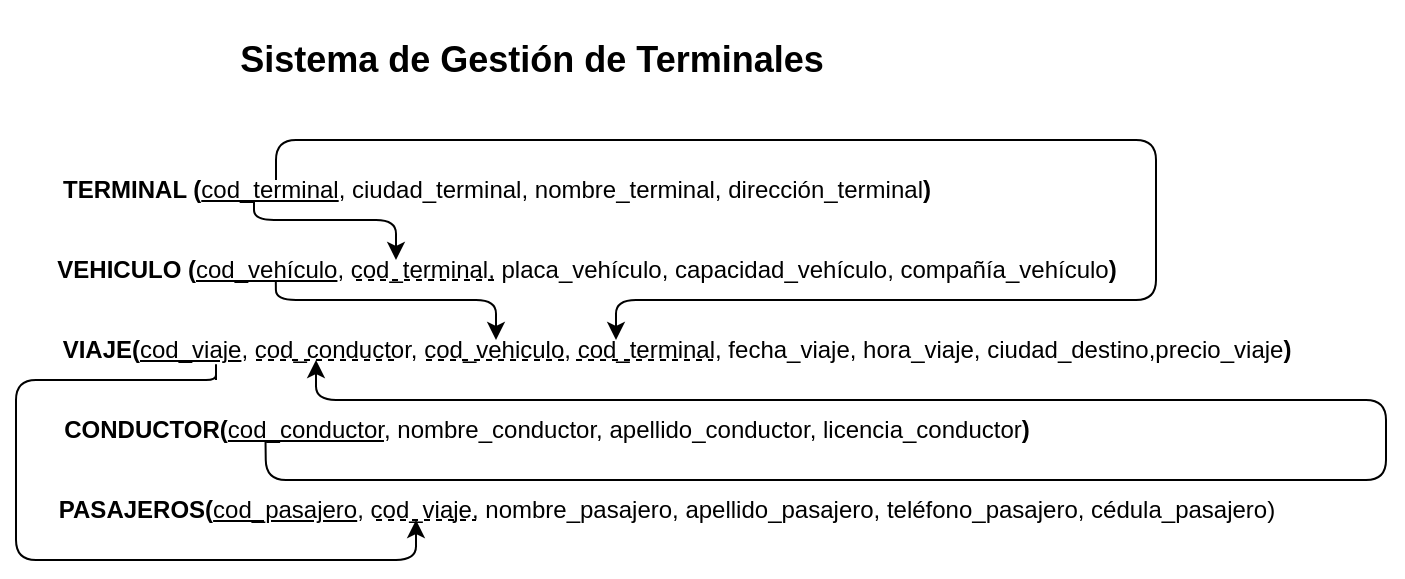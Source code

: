 <mxfile>
    <diagram id="9xawf11EgOydYplsZZsw" name="Page-1">
        <mxGraphModel dx="640" dy="414" grid="1" gridSize="10" guides="1" tooltips="1" connect="1" arrows="1" fold="1" page="1" pageScale="1" pageWidth="800" pageHeight="350" math="0" shadow="0">
            <root>
                <mxCell id="0"/>
                <mxCell id="1" parent="0"/>
                <mxCell id="3" value="&lt;b&gt;TERMINAL (&lt;/b&gt;&lt;u&gt;cod_terminal&lt;/u&gt;, ciudad_terminal, nombre_terminal, dirección_terminal&lt;b&gt;)&lt;/b&gt;" style="text;html=1;align=center;verticalAlign=middle;resizable=0;points=[];autosize=1;strokeColor=none;fillColor=none;" parent="1" vertex="1">
                    <mxGeometry x="40" y="120" width="460" height="30" as="geometry"/>
                </mxCell>
                <mxCell id="4" value="&lt;b&gt;VEHICULO (&lt;/b&gt;&lt;u&gt;cod_vehículo&lt;/u&gt;, cod_terminal, placa_vehículo, capacidad&lt;span style=&quot;color: rgb(0, 0, 0);&quot;&gt;_vehículo, compañ&lt;/span&gt;&lt;span style=&quot;color: rgb(0, 0, 0);&quot;&gt;í&lt;/span&gt;&lt;span style=&quot;color: rgb(0, 0, 0);&quot;&gt;a&lt;/span&gt;&lt;span style=&quot;color: rgb(0, 0, 0);&quot;&gt;_vehículo&lt;/span&gt;&lt;b&gt;)&lt;/b&gt;" style="text;html=1;align=center;verticalAlign=middle;resizable=0;points=[];autosize=1;strokeColor=none;fillColor=none;" parent="1" vertex="1">
                    <mxGeometry x="40" y="160" width="550" height="30" as="geometry"/>
                </mxCell>
                <mxCell id="5" value="&lt;b&gt;VIAJE(&lt;/b&gt;&lt;u&gt;cod_viaje&lt;/u&gt;, cod_conductor, cod_vehiculo, cod_terminal, fecha_viaje, hora_viaje, ciudad_destino,precio_viaje&lt;b&gt;)&lt;/b&gt;" style="text;html=1;align=center;verticalAlign=middle;resizable=0;points=[];autosize=1;strokeColor=none;fillColor=none;" parent="1" vertex="1">
                    <mxGeometry x="40" y="200" width="640" height="30" as="geometry"/>
                </mxCell>
                <mxCell id="6" value="&lt;b&gt;CONDUCTOR(&lt;/b&gt;&lt;u&gt;cod_conductor&lt;/u&gt;, nombre_conductor, apellido&lt;span style=&quot;color: rgb(0, 0, 0);&quot;&gt;_conductor&lt;/span&gt;, licencia_conductor&lt;b&gt;)&lt;/b&gt;" style="text;html=1;align=center;verticalAlign=middle;resizable=0;points=[];autosize=1;strokeColor=none;fillColor=none;" parent="1" vertex="1">
                    <mxGeometry x="40" y="240" width="510" height="30" as="geometry"/>
                </mxCell>
                <mxCell id="7" value="&lt;b&gt;PASAJEROS(&lt;/b&gt;&lt;u&gt;cod_pasajero&lt;/u&gt;, cod_viaje, nombre_pasajero, apellido&lt;span style=&quot;color: rgb(0, 0, 0);&quot;&gt;_pasajero,&amp;nbsp;&lt;/span&gt;&lt;span style=&quot;color: rgb(0, 0, 0); text-wrap-mode: wrap;&quot;&gt;teléfono_pasajero,&amp;nbsp;&lt;/span&gt;&lt;span style=&quot;color: rgb(0, 0, 0); text-wrap-mode: wrap;&quot;&gt;cédula_pasajero&lt;/span&gt;)" style="text;html=1;align=center;verticalAlign=middle;resizable=0;points=[];autosize=1;strokeColor=none;fillColor=none;" parent="1" vertex="1">
                    <mxGeometry x="40" y="280" width="630" height="30" as="geometry"/>
                </mxCell>
                <mxCell id="9" value="&lt;h2&gt;&lt;b&gt;Sistema de Gestión de Terminales&amp;nbsp;&lt;/b&gt;&lt;/h2&gt;" style="text;html=1;align=center;verticalAlign=middle;resizable=0;points=[];autosize=1;strokeColor=none;fillColor=none;" parent="1" vertex="1">
                    <mxGeometry x="130" y="40" width="320" height="60" as="geometry"/>
                </mxCell>
                <mxCell id="13" value="" style="endArrow=none;dashed=1;html=1;" parent="1" edge="1">
                    <mxGeometry width="50" height="50" relative="1" as="geometry">
                        <mxPoint x="200" y="180" as="sourcePoint"/>
                        <mxPoint x="270" y="180" as="targetPoint"/>
                    </mxGeometry>
                </mxCell>
                <mxCell id="16" value="" style="endArrow=none;dashed=1;html=1;" parent="1" edge="1">
                    <mxGeometry width="50" height="50" relative="1" as="geometry">
                        <mxPoint x="150" y="220" as="sourcePoint"/>
                        <mxPoint x="220" y="220" as="targetPoint"/>
                    </mxGeometry>
                </mxCell>
                <mxCell id="17" value="" style="endArrow=classic;html=1;exitX=0.225;exitY=0.667;exitDx=0;exitDy=0;exitPerimeter=0;" parent="1" source="6" edge="1">
                    <mxGeometry width="50" height="50" relative="1" as="geometry">
                        <mxPoint x="245" y="260" as="sourcePoint"/>
                        <mxPoint x="180" y="220" as="targetPoint"/>
                        <Array as="points">
                            <mxPoint x="155" y="280"/>
                            <mxPoint x="715" y="280"/>
                            <mxPoint x="715" y="240"/>
                            <mxPoint x="450" y="240"/>
                            <mxPoint x="180" y="240"/>
                        </Array>
                    </mxGeometry>
                </mxCell>
                <mxCell id="18" value="" style="endArrow=classic;html=1;" parent="1" edge="1">
                    <mxGeometry width="50" height="50" relative="1" as="geometry">
                        <mxPoint x="160" y="130" as="sourcePoint"/>
                        <mxPoint x="330" y="210" as="targetPoint"/>
                        <Array as="points">
                            <mxPoint x="160" y="110"/>
                            <mxPoint x="420" y="110"/>
                            <mxPoint x="600" y="110"/>
                            <mxPoint x="600" y="190"/>
                            <mxPoint x="330" y="190"/>
                        </Array>
                    </mxGeometry>
                </mxCell>
                <mxCell id="19" value="" style="endArrow=none;dashed=1;html=1;" parent="1" edge="1">
                    <mxGeometry width="50" height="50" relative="1" as="geometry">
                        <mxPoint x="235" y="220" as="sourcePoint"/>
                        <mxPoint x="305" y="220" as="targetPoint"/>
                    </mxGeometry>
                </mxCell>
                <mxCell id="20" value="" style="endArrow=none;dashed=1;html=1;" parent="1" edge="1">
                    <mxGeometry width="50" height="50" relative="1" as="geometry">
                        <mxPoint x="210" y="300" as="sourcePoint"/>
                        <mxPoint x="260" y="300" as="targetPoint"/>
                    </mxGeometry>
                </mxCell>
                <mxCell id="22" value="" style="endArrow=classic;html=1;" parent="1" edge="1">
                    <mxGeometry width="50" height="50" relative="1" as="geometry">
                        <mxPoint x="130" y="230" as="sourcePoint"/>
                        <mxPoint x="230" y="300" as="targetPoint"/>
                        <Array as="points">
                            <mxPoint x="130" y="220"/>
                            <mxPoint x="130" y="230"/>
                            <mxPoint x="120" y="230"/>
                            <mxPoint x="100" y="230"/>
                            <mxPoint x="30" y="230"/>
                            <mxPoint x="30" y="280"/>
                            <mxPoint x="30" y="320"/>
                            <mxPoint x="160" y="320"/>
                            <mxPoint x="230" y="320"/>
                        </Array>
                    </mxGeometry>
                </mxCell>
                <mxCell id="23" value="" style="endArrow=none;dashed=1;html=1;exitX=0.529;exitY=0.667;exitDx=0;exitDy=0;exitPerimeter=0;" parent="1" edge="1">
                    <mxGeometry width="50" height="50" relative="1" as="geometry">
                        <mxPoint x="310" y="220.01" as="sourcePoint"/>
                        <mxPoint x="378.47" y="220" as="targetPoint"/>
                    </mxGeometry>
                </mxCell>
                <mxCell id="24" value="" style="endArrow=classic;html=1;exitX=0.218;exitY=0.667;exitDx=0;exitDy=0;exitPerimeter=0;" parent="1" source="4" edge="1">
                    <mxGeometry width="50" height="50" relative="1" as="geometry">
                        <mxPoint x="360" y="190" as="sourcePoint"/>
                        <mxPoint x="270" y="210" as="targetPoint"/>
                        <Array as="points">
                            <mxPoint x="160" y="190"/>
                            <mxPoint x="240" y="190"/>
                            <mxPoint x="270" y="190"/>
                        </Array>
                    </mxGeometry>
                </mxCell>
                <mxCell id="27" style="edgeStyle=none;html=1;" parent="1" edge="1">
                    <mxGeometry relative="1" as="geometry">
                        <mxPoint x="149" y="140" as="sourcePoint"/>
                        <mxPoint x="220" y="170" as="targetPoint"/>
                        <Array as="points">
                            <mxPoint x="149" y="150"/>
                            <mxPoint x="220" y="150"/>
                        </Array>
                    </mxGeometry>
                </mxCell>
            </root>
        </mxGraphModel>
    </diagram>
</mxfile>